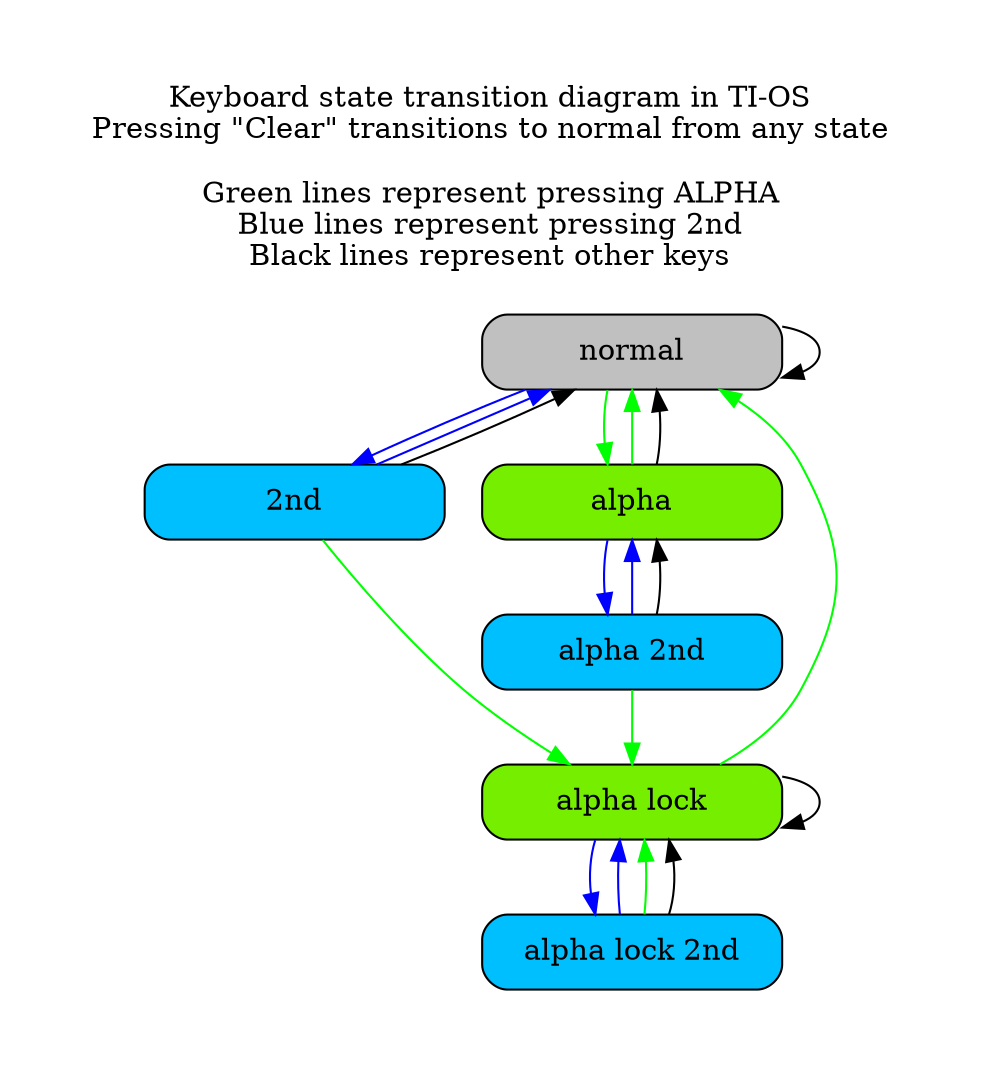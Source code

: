 digraph {
  dpi = 192
  // title
  labelloc="t";
  label="Keyboard state transition diagram in TI-OS\nPressing \"Clear\" transitions to normal from any state\n\nGreen lines represent pressing ALPHA\nBlue lines represent pressing 2nd\nBlack lines represent other keys\n\n";
  
  pad=0.5
  node [margin=0, style=bold, width=2, shape=box, fillcolor=white, style="filled, rounded"]
  "normal" [fillcolor=gray]
  "2nd" [fillcolor = deepskyblue]
  alpha [fillcolor = chartreuse2]
  "alpha lock" [fillcolor = chartreuse2]
  "alpha 2nd" [fillcolor = deepskyblue]
  "alpha lock 2nd" [fillcolor = deepskyblue]
  
  "normal" -> "2nd" [color=blue];
  "2nd" -> "normal" [color=blue];
  alpha -> "alpha 2nd" [color=blue];
  "alpha 2nd" -> alpha [color=blue];
  "alpha lock" -> "alpha lock 2nd" [color=blue];
  "alpha lock 2nd" -> "alpha lock" [color=blue];
  
  "normal" -> alpha [color=green];
  alpha -> "normal" [color=green];
  "2nd" -> "alpha lock" [color=green];
  "alpha lock" -> "normal" [color=green];
  "alpha 2nd" -> "alpha lock" [color=green];
  "alpha lock 2nd" -> "alpha lock" [color=green];

  // "normal" -> "normal" [label="clear",color=brown1];
  // "alpha lock" -> "normal" [label="clear",color=brown1];
  // alpha -> "normal" [label="clear",color=brown1];
  // "2nd" -> "normal" [label="clear",color=brown1];
  // "alpha 2nd" -> "normal" [label="clear",color=brown1];
  // "alpha lock 2nd" -> "normal" [label="clear",color=brown1];

  "normal" -> "normal"
  alpha -> "normal"
  "alpha 2nd" -> alpha
  "2nd" -> "normal"
  "alpha lock" -> "alpha lock"
  "alpha lock 2nd" -> "alpha lock"
}
